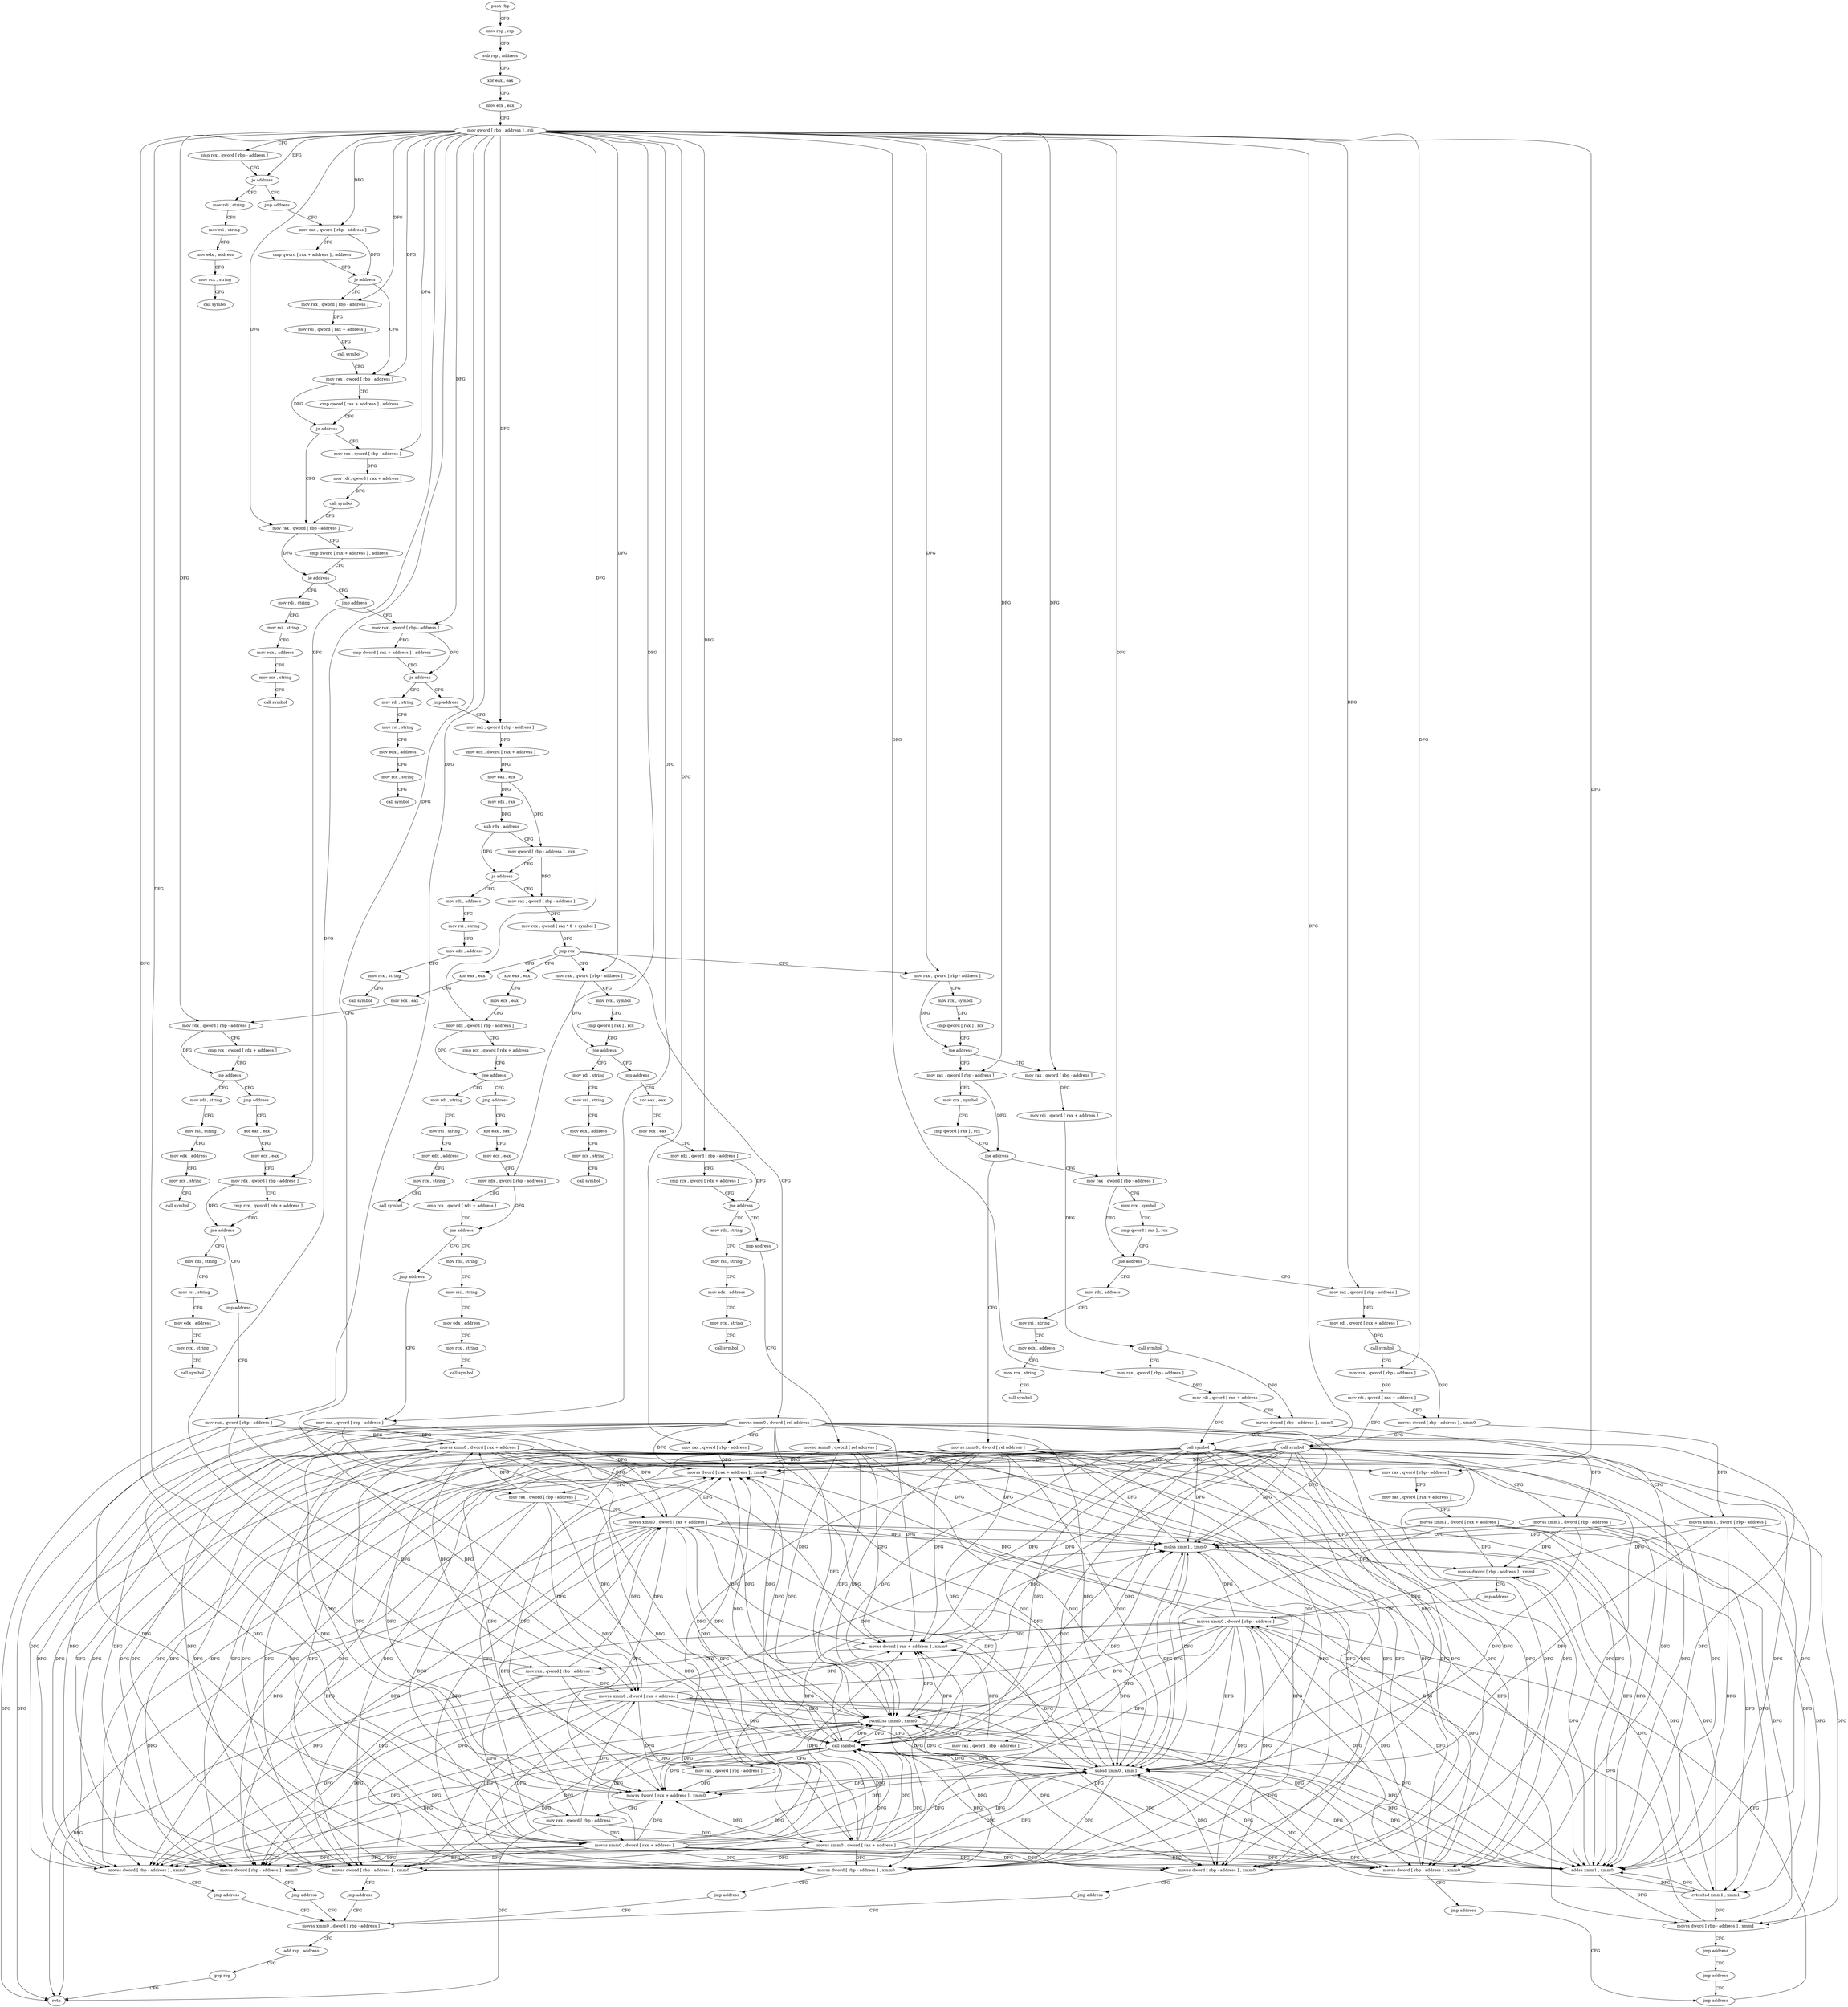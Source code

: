 digraph "func" {
"4228128" [label = "push rbp" ]
"4228129" [label = "mov rbp , rsp" ]
"4228132" [label = "sub rsp , address" ]
"4228136" [label = "xor eax , eax" ]
"4228138" [label = "mov ecx , eax" ]
"4228140" [label = "mov qword [ rbp - address ] , rdi" ]
"4228144" [label = "cmp rcx , qword [ rbp - address ]" ]
"4228148" [label = "je address" ]
"4228159" [label = "mov rdi , string" ]
"4228154" [label = "jmp address" ]
"4228169" [label = "mov rsi , string" ]
"4228179" [label = "mov edx , address" ]
"4228184" [label = "mov rcx , string" ]
"4228194" [label = "call symbol" ]
"4228199" [label = "mov rax , qword [ rbp - address ]" ]
"4228203" [label = "cmp qword [ rax + address ] , address" ]
"4228211" [label = "je address" ]
"4228233" [label = "mov rax , qword [ rbp - address ]" ]
"4228217" [label = "mov rax , qword [ rbp - address ]" ]
"4228237" [label = "cmp qword [ rax + address ] , address" ]
"4228245" [label = "je address" ]
"4228267" [label = "mov rax , qword [ rbp - address ]" ]
"4228251" [label = "mov rax , qword [ rbp - address ]" ]
"4228221" [label = "mov rdi , qword [ rax + address ]" ]
"4228228" [label = "call symbol" ]
"4228271" [label = "cmp dword [ rax + address ] , address" ]
"4228275" [label = "je address" ]
"4228286" [label = "mov rdi , string" ]
"4228281" [label = "jmp address" ]
"4228255" [label = "mov rdi , qword [ rax + address ]" ]
"4228262" [label = "call symbol" ]
"4228296" [label = "mov rsi , string" ]
"4228306" [label = "mov edx , address" ]
"4228311" [label = "mov rcx , string" ]
"4228321" [label = "call symbol" ]
"4228326" [label = "mov rax , qword [ rbp - address ]" ]
"4228330" [label = "cmp dword [ rax + address ] , address" ]
"4228334" [label = "je address" ]
"4228345" [label = "mov rdi , string" ]
"4228340" [label = "jmp address" ]
"4228355" [label = "mov rsi , string" ]
"4228365" [label = "mov edx , address" ]
"4228370" [label = "mov rcx , string" ]
"4228380" [label = "call symbol" ]
"4228385" [label = "mov rax , qword [ rbp - address ]" ]
"4228389" [label = "mov ecx , dword [ rax + address ]" ]
"4228392" [label = "mov eax , ecx" ]
"4228394" [label = "mov rdx , rax" ]
"4228397" [label = "sub rdx , address" ]
"4228401" [label = "mov qword [ rbp - address ] , rax" ]
"4228405" [label = "ja address" ]
"4229248" [label = "mov rdi , address" ]
"4228411" [label = "mov rax , qword [ rbp - address ]" ]
"4229258" [label = "mov rsi , string" ]
"4229268" [label = "mov edx , address" ]
"4229273" [label = "mov rcx , string" ]
"4229283" [label = "call symbol" ]
"4228415" [label = "mov rcx , qword [ rax * 8 + symbol ]" ]
"4228423" [label = "jmp rcx" ]
"4228425" [label = "xor eax , eax" ]
"4228576" [label = "xor eax , eax" ]
"4228727" [label = "mov rax , qword [ rbp - address ]" ]
"4228925" [label = "mov rax , qword [ rbp - address ]" ]
"4229212" [label = "movss xmm0 , dword [ rel address ]" ]
"4228427" [label = "mov ecx , eax" ]
"4228429" [label = "mov rdx , qword [ rbp - address ]" ]
"4228433" [label = "cmp rcx , qword [ rdx + address ]" ]
"4228440" [label = "jne address" ]
"4228451" [label = "mov rdi , string" ]
"4228446" [label = "jmp address" ]
"4228578" [label = "mov ecx , eax" ]
"4228580" [label = "mov rdx , qword [ rbp - address ]" ]
"4228584" [label = "cmp rcx , qword [ rdx + address ]" ]
"4228591" [label = "jne address" ]
"4228602" [label = "mov rdi , string" ]
"4228597" [label = "jmp address" ]
"4228731" [label = "mov rcx , symbol" ]
"4228741" [label = "cmp qword [ rax ] , rcx" ]
"4228744" [label = "jne address" ]
"4228755" [label = "mov rdi , string" ]
"4228750" [label = "jmp address" ]
"4228929" [label = "mov rcx , symbol" ]
"4228939" [label = "cmp qword [ rax ] , rcx" ]
"4228942" [label = "jne address" ]
"4229004" [label = "mov rax , qword [ rbp - address ]" ]
"4228948" [label = "mov rax , qword [ rbp - address ]" ]
"4229220" [label = "mov rax , qword [ rbp - address ]" ]
"4229224" [label = "movss dword [ rax + address ] , xmm0" ]
"4229229" [label = "mov rax , qword [ rbp - address ]" ]
"4229233" [label = "movss xmm0 , dword [ rax + address ]" ]
"4229238" [label = "movss dword [ rbp - address ] , xmm0" ]
"4229243" [label = "jmp address" ]
"4229288" [label = "movss xmm0 , dword [ rbp - address ]" ]
"4228461" [label = "mov rsi , string" ]
"4228471" [label = "mov edx , address" ]
"4228476" [label = "mov rcx , string" ]
"4228486" [label = "call symbol" ]
"4228491" [label = "xor eax , eax" ]
"4228612" [label = "mov rsi , string" ]
"4228622" [label = "mov edx , address" ]
"4228627" [label = "mov rcx , string" ]
"4228637" [label = "call symbol" ]
"4228642" [label = "xor eax , eax" ]
"4228765" [label = "mov rsi , string" ]
"4228775" [label = "mov edx , address" ]
"4228780" [label = "mov rcx , string" ]
"4228790" [label = "call symbol" ]
"4228795" [label = "xor eax , eax" ]
"4229008" [label = "mov rcx , symbol" ]
"4229018" [label = "cmp qword [ rax ] , rcx" ]
"4229021" [label = "jne address" ]
"4229045" [label = "mov rax , qword [ rbp - address ]" ]
"4229027" [label = "movss xmm0 , dword [ rel address ]" ]
"4228952" [label = "mov rdi , qword [ rax + address ]" ]
"4228959" [label = "call symbol" ]
"4228964" [label = "mov rax , qword [ rbp - address ]" ]
"4228968" [label = "mov rdi , qword [ rax + address ]" ]
"4228975" [label = "movss dword [ rbp - address ] , xmm0" ]
"4228980" [label = "call symbol" ]
"4228985" [label = "movss xmm1 , dword [ rbp - address ]" ]
"4228990" [label = "mulss xmm1 , xmm0" ]
"4228994" [label = "movss dword [ rbp - address ] , xmm1" ]
"4228999" [label = "jmp address" ]
"4229174" [label = "movss xmm0 , dword [ rbp - address ]" ]
"4229293" [label = "add rsp , address" ]
"4229297" [label = "pop rbp" ]
"4229298" [label = "retn" ]
"4228493" [label = "mov ecx , eax" ]
"4228495" [label = "mov rdx , qword [ rbp - address ]" ]
"4228499" [label = "cmp rcx , qword [ rdx + address ]" ]
"4228506" [label = "jne address" ]
"4228517" [label = "mov rdi , string" ]
"4228512" [label = "jmp address" ]
"4228644" [label = "mov ecx , eax" ]
"4228646" [label = "mov rdx , qword [ rbp - address ]" ]
"4228650" [label = "cmp rcx , qword [ rdx + address ]" ]
"4228657" [label = "jne address" ]
"4228668" [label = "mov rdi , string" ]
"4228663" [label = "jmp address" ]
"4228797" [label = "mov ecx , eax" ]
"4228799" [label = "mov rdx , qword [ rbp - address ]" ]
"4228803" [label = "cmp rcx , qword [ rdx + address ]" ]
"4228810" [label = "jne address" ]
"4228821" [label = "mov rdi , string" ]
"4228816" [label = "jmp address" ]
"4229049" [label = "mov rcx , symbol" ]
"4229059" [label = "cmp qword [ rax ] , rcx" ]
"4229062" [label = "jne address" ]
"4229124" [label = "mov rdi , address" ]
"4229068" [label = "mov rax , qword [ rbp - address ]" ]
"4229035" [label = "movss dword [ rbp - address ] , xmm0" ]
"4229040" [label = "jmp address" ]
"4229169" [label = "jmp address" ]
"4229179" [label = "call symbol" ]
"4229184" [label = "mov rax , qword [ rbp - address ]" ]
"4229188" [label = "movss dword [ rax + address ] , xmm0" ]
"4229193" [label = "mov rax , qword [ rbp - address ]" ]
"4229197" [label = "movss xmm0 , dword [ rax + address ]" ]
"4229202" [label = "movss dword [ rbp - address ] , xmm0" ]
"4229207" [label = "jmp address" ]
"4228527" [label = "mov rsi , string" ]
"4228537" [label = "mov edx , address" ]
"4228542" [label = "mov rcx , string" ]
"4228552" [label = "call symbol" ]
"4228557" [label = "mov rax , qword [ rbp - address ]" ]
"4228678" [label = "mov rsi , string" ]
"4228688" [label = "mov edx , address" ]
"4228693" [label = "mov rcx , string" ]
"4228703" [label = "call symbol" ]
"4228708" [label = "mov rax , qword [ rbp - address ]" ]
"4228831" [label = "mov rsi , string" ]
"4228841" [label = "mov edx , address" ]
"4228846" [label = "mov rcx , string" ]
"4228856" [label = "call symbol" ]
"4228861" [label = "movsd xmm0 , qword [ rel address ]" ]
"4229134" [label = "mov rsi , string" ]
"4229144" [label = "mov edx , address" ]
"4229149" [label = "mov rcx , string" ]
"4229159" [label = "call symbol" ]
"4229072" [label = "mov rdi , qword [ rax + address ]" ]
"4229079" [label = "call symbol" ]
"4229084" [label = "mov rax , qword [ rbp - address ]" ]
"4229088" [label = "mov rdi , qword [ rax + address ]" ]
"4229095" [label = "movss dword [ rbp - address ] , xmm0" ]
"4229100" [label = "call symbol" ]
"4229105" [label = "movss xmm1 , dword [ rbp - address ]" ]
"4229110" [label = "addss xmm1 , xmm0" ]
"4229114" [label = "movss dword [ rbp - address ] , xmm1" ]
"4229119" [label = "jmp address" ]
"4229164" [label = "jmp address" ]
"4228561" [label = "movss xmm0 , dword [ rax + address ]" ]
"4228566" [label = "movss dword [ rbp - address ] , xmm0" ]
"4228571" [label = "jmp address" ]
"4228712" [label = "movss xmm0 , dword [ rax + address ]" ]
"4228717" [label = "movss dword [ rbp - address ] , xmm0" ]
"4228722" [label = "jmp address" ]
"4228869" [label = "mov rax , qword [ rbp - address ]" ]
"4228873" [label = "mov rax , qword [ rax + address ]" ]
"4228880" [label = "movss xmm1 , dword [ rax + address ]" ]
"4228885" [label = "cvtss2sd xmm1 , xmm1" ]
"4228889" [label = "subsd xmm0 , xmm1" ]
"4228893" [label = "cvtsd2ss xmm0 , xmm0" ]
"4228897" [label = "mov rax , qword [ rbp - address ]" ]
"4228901" [label = "movss dword [ rax + address ] , xmm0" ]
"4228906" [label = "mov rax , qword [ rbp - address ]" ]
"4228910" [label = "movss xmm0 , dword [ rax + address ]" ]
"4228915" [label = "movss dword [ rbp - address ] , xmm0" ]
"4228920" [label = "jmp address" ]
"4228128" -> "4228129" [ label = "CFG" ]
"4228129" -> "4228132" [ label = "CFG" ]
"4228132" -> "4228136" [ label = "CFG" ]
"4228136" -> "4228138" [ label = "CFG" ]
"4228138" -> "4228140" [ label = "CFG" ]
"4228140" -> "4228144" [ label = "CFG" ]
"4228140" -> "4228148" [ label = "DFG" ]
"4228140" -> "4228199" [ label = "DFG" ]
"4228140" -> "4228233" [ label = "DFG" ]
"4228140" -> "4228217" [ label = "DFG" ]
"4228140" -> "4228267" [ label = "DFG" ]
"4228140" -> "4228251" [ label = "DFG" ]
"4228140" -> "4228326" [ label = "DFG" ]
"4228140" -> "4228385" [ label = "DFG" ]
"4228140" -> "4228429" [ label = "DFG" ]
"4228140" -> "4228580" [ label = "DFG" ]
"4228140" -> "4228727" [ label = "DFG" ]
"4228140" -> "4228925" [ label = "DFG" ]
"4228140" -> "4229220" [ label = "DFG" ]
"4228140" -> "4229229" [ label = "DFG" ]
"4228140" -> "4229004" [ label = "DFG" ]
"4228140" -> "4228948" [ label = "DFG" ]
"4228140" -> "4228964" [ label = "DFG" ]
"4228140" -> "4228495" [ label = "DFG" ]
"4228140" -> "4228646" [ label = "DFG" ]
"4228140" -> "4228799" [ label = "DFG" ]
"4228140" -> "4229045" [ label = "DFG" ]
"4228140" -> "4229184" [ label = "DFG" ]
"4228140" -> "4229193" [ label = "DFG" ]
"4228140" -> "4229068" [ label = "DFG" ]
"4228140" -> "4229084" [ label = "DFG" ]
"4228140" -> "4228557" [ label = "DFG" ]
"4228140" -> "4228708" [ label = "DFG" ]
"4228140" -> "4228869" [ label = "DFG" ]
"4228140" -> "4228897" [ label = "DFG" ]
"4228140" -> "4228906" [ label = "DFG" ]
"4228144" -> "4228148" [ label = "CFG" ]
"4228148" -> "4228159" [ label = "CFG" ]
"4228148" -> "4228154" [ label = "CFG" ]
"4228159" -> "4228169" [ label = "CFG" ]
"4228154" -> "4228199" [ label = "CFG" ]
"4228169" -> "4228179" [ label = "CFG" ]
"4228179" -> "4228184" [ label = "CFG" ]
"4228184" -> "4228194" [ label = "CFG" ]
"4228199" -> "4228203" [ label = "CFG" ]
"4228199" -> "4228211" [ label = "DFG" ]
"4228203" -> "4228211" [ label = "CFG" ]
"4228211" -> "4228233" [ label = "CFG" ]
"4228211" -> "4228217" [ label = "CFG" ]
"4228233" -> "4228237" [ label = "CFG" ]
"4228233" -> "4228245" [ label = "DFG" ]
"4228217" -> "4228221" [ label = "DFG" ]
"4228237" -> "4228245" [ label = "CFG" ]
"4228245" -> "4228267" [ label = "CFG" ]
"4228245" -> "4228251" [ label = "CFG" ]
"4228267" -> "4228271" [ label = "CFG" ]
"4228267" -> "4228275" [ label = "DFG" ]
"4228251" -> "4228255" [ label = "DFG" ]
"4228221" -> "4228228" [ label = "DFG" ]
"4228228" -> "4228233" [ label = "CFG" ]
"4228271" -> "4228275" [ label = "CFG" ]
"4228275" -> "4228286" [ label = "CFG" ]
"4228275" -> "4228281" [ label = "CFG" ]
"4228286" -> "4228296" [ label = "CFG" ]
"4228281" -> "4228326" [ label = "CFG" ]
"4228255" -> "4228262" [ label = "DFG" ]
"4228262" -> "4228267" [ label = "CFG" ]
"4228296" -> "4228306" [ label = "CFG" ]
"4228306" -> "4228311" [ label = "CFG" ]
"4228311" -> "4228321" [ label = "CFG" ]
"4228326" -> "4228330" [ label = "CFG" ]
"4228326" -> "4228334" [ label = "DFG" ]
"4228330" -> "4228334" [ label = "CFG" ]
"4228334" -> "4228345" [ label = "CFG" ]
"4228334" -> "4228340" [ label = "CFG" ]
"4228345" -> "4228355" [ label = "CFG" ]
"4228340" -> "4228385" [ label = "CFG" ]
"4228355" -> "4228365" [ label = "CFG" ]
"4228365" -> "4228370" [ label = "CFG" ]
"4228370" -> "4228380" [ label = "CFG" ]
"4228385" -> "4228389" [ label = "DFG" ]
"4228389" -> "4228392" [ label = "DFG" ]
"4228392" -> "4228394" [ label = "DFG" ]
"4228392" -> "4228401" [ label = "DFG" ]
"4228394" -> "4228397" [ label = "DFG" ]
"4228397" -> "4228401" [ label = "CFG" ]
"4228397" -> "4228405" [ label = "DFG" ]
"4228401" -> "4228405" [ label = "CFG" ]
"4228401" -> "4228411" [ label = "DFG" ]
"4228405" -> "4229248" [ label = "CFG" ]
"4228405" -> "4228411" [ label = "CFG" ]
"4229248" -> "4229258" [ label = "CFG" ]
"4228411" -> "4228415" [ label = "DFG" ]
"4229258" -> "4229268" [ label = "CFG" ]
"4229268" -> "4229273" [ label = "CFG" ]
"4229273" -> "4229283" [ label = "CFG" ]
"4228415" -> "4228423" [ label = "DFG" ]
"4228423" -> "4228425" [ label = "CFG" ]
"4228423" -> "4228576" [ label = "CFG" ]
"4228423" -> "4228727" [ label = "CFG" ]
"4228423" -> "4228925" [ label = "CFG" ]
"4228423" -> "4229212" [ label = "CFG" ]
"4228425" -> "4228427" [ label = "CFG" ]
"4228576" -> "4228578" [ label = "CFG" ]
"4228727" -> "4228731" [ label = "CFG" ]
"4228727" -> "4228744" [ label = "DFG" ]
"4228925" -> "4228929" [ label = "CFG" ]
"4228925" -> "4228942" [ label = "DFG" ]
"4229212" -> "4229220" [ label = "CFG" ]
"4229212" -> "4229224" [ label = "DFG" ]
"4229212" -> "4229238" [ label = "DFG" ]
"4229212" -> "4228990" [ label = "DFG" ]
"4229212" -> "4229035" [ label = "DFG" ]
"4229212" -> "4229179" [ label = "DFG" ]
"4229212" -> "4229188" [ label = "DFG" ]
"4229212" -> "4229202" [ label = "DFG" ]
"4229212" -> "4229110" [ label = "DFG" ]
"4229212" -> "4228566" [ label = "DFG" ]
"4229212" -> "4228717" [ label = "DFG" ]
"4229212" -> "4228889" [ label = "DFG" ]
"4229212" -> "4228893" [ label = "DFG" ]
"4229212" -> "4228901" [ label = "DFG" ]
"4229212" -> "4228915" [ label = "DFG" ]
"4228427" -> "4228429" [ label = "CFG" ]
"4228429" -> "4228433" [ label = "CFG" ]
"4228429" -> "4228440" [ label = "DFG" ]
"4228433" -> "4228440" [ label = "CFG" ]
"4228440" -> "4228451" [ label = "CFG" ]
"4228440" -> "4228446" [ label = "CFG" ]
"4228451" -> "4228461" [ label = "CFG" ]
"4228446" -> "4228491" [ label = "CFG" ]
"4228578" -> "4228580" [ label = "CFG" ]
"4228580" -> "4228584" [ label = "CFG" ]
"4228580" -> "4228591" [ label = "DFG" ]
"4228584" -> "4228591" [ label = "CFG" ]
"4228591" -> "4228602" [ label = "CFG" ]
"4228591" -> "4228597" [ label = "CFG" ]
"4228602" -> "4228612" [ label = "CFG" ]
"4228597" -> "4228642" [ label = "CFG" ]
"4228731" -> "4228741" [ label = "CFG" ]
"4228741" -> "4228744" [ label = "CFG" ]
"4228744" -> "4228755" [ label = "CFG" ]
"4228744" -> "4228750" [ label = "CFG" ]
"4228755" -> "4228765" [ label = "CFG" ]
"4228750" -> "4228795" [ label = "CFG" ]
"4228929" -> "4228939" [ label = "CFG" ]
"4228939" -> "4228942" [ label = "CFG" ]
"4228942" -> "4229004" [ label = "CFG" ]
"4228942" -> "4228948" [ label = "CFG" ]
"4229004" -> "4229008" [ label = "CFG" ]
"4229004" -> "4229021" [ label = "DFG" ]
"4228948" -> "4228952" [ label = "DFG" ]
"4229220" -> "4229224" [ label = "DFG" ]
"4229224" -> "4229229" [ label = "CFG" ]
"4229229" -> "4229233" [ label = "DFG" ]
"4229229" -> "4229298" [ label = "DFG" ]
"4229229" -> "4229197" [ label = "DFG" ]
"4229229" -> "4228561" [ label = "DFG" ]
"4229229" -> "4228712" [ label = "DFG" ]
"4229229" -> "4228910" [ label = "DFG" ]
"4229233" -> "4229238" [ label = "DFG" ]
"4229233" -> "4229224" [ label = "DFG" ]
"4229233" -> "4228990" [ label = "DFG" ]
"4229233" -> "4229035" [ label = "DFG" ]
"4229233" -> "4229179" [ label = "DFG" ]
"4229233" -> "4229188" [ label = "DFG" ]
"4229233" -> "4229202" [ label = "DFG" ]
"4229233" -> "4229110" [ label = "DFG" ]
"4229233" -> "4228566" [ label = "DFG" ]
"4229233" -> "4228717" [ label = "DFG" ]
"4229233" -> "4228889" [ label = "DFG" ]
"4229233" -> "4228893" [ label = "DFG" ]
"4229233" -> "4228901" [ label = "DFG" ]
"4229233" -> "4228915" [ label = "DFG" ]
"4229238" -> "4229243" [ label = "CFG" ]
"4229243" -> "4229288" [ label = "CFG" ]
"4229288" -> "4229293" [ label = "CFG" ]
"4228461" -> "4228471" [ label = "CFG" ]
"4228471" -> "4228476" [ label = "CFG" ]
"4228476" -> "4228486" [ label = "CFG" ]
"4228491" -> "4228493" [ label = "CFG" ]
"4228612" -> "4228622" [ label = "CFG" ]
"4228622" -> "4228627" [ label = "CFG" ]
"4228627" -> "4228637" [ label = "CFG" ]
"4228642" -> "4228644" [ label = "CFG" ]
"4228765" -> "4228775" [ label = "CFG" ]
"4228775" -> "4228780" [ label = "CFG" ]
"4228780" -> "4228790" [ label = "CFG" ]
"4228795" -> "4228797" [ label = "CFG" ]
"4229008" -> "4229018" [ label = "CFG" ]
"4229018" -> "4229021" [ label = "CFG" ]
"4229021" -> "4229045" [ label = "CFG" ]
"4229021" -> "4229027" [ label = "CFG" ]
"4229045" -> "4229049" [ label = "CFG" ]
"4229045" -> "4229062" [ label = "DFG" ]
"4229027" -> "4229035" [ label = "DFG" ]
"4229027" -> "4229224" [ label = "DFG" ]
"4229027" -> "4229238" [ label = "DFG" ]
"4229027" -> "4228990" [ label = "DFG" ]
"4229027" -> "4229179" [ label = "DFG" ]
"4229027" -> "4229188" [ label = "DFG" ]
"4229027" -> "4229202" [ label = "DFG" ]
"4229027" -> "4229110" [ label = "DFG" ]
"4229027" -> "4228566" [ label = "DFG" ]
"4229027" -> "4228717" [ label = "DFG" ]
"4229027" -> "4228889" [ label = "DFG" ]
"4229027" -> "4228893" [ label = "DFG" ]
"4229027" -> "4228901" [ label = "DFG" ]
"4229027" -> "4228915" [ label = "DFG" ]
"4228952" -> "4228959" [ label = "DFG" ]
"4228959" -> "4228964" [ label = "CFG" ]
"4228959" -> "4228975" [ label = "DFG" ]
"4228964" -> "4228968" [ label = "DFG" ]
"4228968" -> "4228975" [ label = "CFG" ]
"4228968" -> "4228980" [ label = "DFG" ]
"4228975" -> "4228980" [ label = "CFG" ]
"4228975" -> "4228985" [ label = "DFG" ]
"4228980" -> "4228985" [ label = "CFG" ]
"4228980" -> "4229224" [ label = "DFG" ]
"4228980" -> "4229238" [ label = "DFG" ]
"4228980" -> "4228990" [ label = "DFG" ]
"4228980" -> "4229035" [ label = "DFG" ]
"4228980" -> "4229179" [ label = "DFG" ]
"4228980" -> "4229188" [ label = "DFG" ]
"4228980" -> "4229202" [ label = "DFG" ]
"4228980" -> "4229110" [ label = "DFG" ]
"4228980" -> "4228566" [ label = "DFG" ]
"4228980" -> "4228717" [ label = "DFG" ]
"4228980" -> "4228889" [ label = "DFG" ]
"4228980" -> "4228893" [ label = "DFG" ]
"4228980" -> "4228901" [ label = "DFG" ]
"4228980" -> "4228915" [ label = "DFG" ]
"4228985" -> "4228990" [ label = "DFG" ]
"4228985" -> "4228994" [ label = "DFG" ]
"4228985" -> "4229110" [ label = "DFG" ]
"4228985" -> "4229114" [ label = "DFG" ]
"4228985" -> "4228885" [ label = "DFG" ]
"4228985" -> "4228889" [ label = "DFG" ]
"4228990" -> "4228994" [ label = "DFG" ]
"4228990" -> "4229114" [ label = "DFG" ]
"4228990" -> "4228885" [ label = "DFG" ]
"4228990" -> "4228889" [ label = "DFG" ]
"4228994" -> "4228999" [ label = "CFG" ]
"4228994" -> "4229174" [ label = "DFG" ]
"4228999" -> "4229174" [ label = "CFG" ]
"4229174" -> "4229179" [ label = "DFG" ]
"4229174" -> "4229224" [ label = "DFG" ]
"4229174" -> "4229238" [ label = "DFG" ]
"4229174" -> "4228990" [ label = "DFG" ]
"4229174" -> "4229035" [ label = "DFG" ]
"4229174" -> "4229188" [ label = "DFG" ]
"4229174" -> "4229202" [ label = "DFG" ]
"4229174" -> "4229110" [ label = "DFG" ]
"4229174" -> "4228566" [ label = "DFG" ]
"4229174" -> "4228717" [ label = "DFG" ]
"4229174" -> "4228889" [ label = "DFG" ]
"4229174" -> "4228893" [ label = "DFG" ]
"4229174" -> "4228901" [ label = "DFG" ]
"4229174" -> "4228915" [ label = "DFG" ]
"4229293" -> "4229297" [ label = "CFG" ]
"4229297" -> "4229298" [ label = "CFG" ]
"4228493" -> "4228495" [ label = "CFG" ]
"4228495" -> "4228499" [ label = "CFG" ]
"4228495" -> "4228506" [ label = "DFG" ]
"4228499" -> "4228506" [ label = "CFG" ]
"4228506" -> "4228517" [ label = "CFG" ]
"4228506" -> "4228512" [ label = "CFG" ]
"4228517" -> "4228527" [ label = "CFG" ]
"4228512" -> "4228557" [ label = "CFG" ]
"4228644" -> "4228646" [ label = "CFG" ]
"4228646" -> "4228650" [ label = "CFG" ]
"4228646" -> "4228657" [ label = "DFG" ]
"4228650" -> "4228657" [ label = "CFG" ]
"4228657" -> "4228668" [ label = "CFG" ]
"4228657" -> "4228663" [ label = "CFG" ]
"4228668" -> "4228678" [ label = "CFG" ]
"4228663" -> "4228708" [ label = "CFG" ]
"4228797" -> "4228799" [ label = "CFG" ]
"4228799" -> "4228803" [ label = "CFG" ]
"4228799" -> "4228810" [ label = "DFG" ]
"4228803" -> "4228810" [ label = "CFG" ]
"4228810" -> "4228821" [ label = "CFG" ]
"4228810" -> "4228816" [ label = "CFG" ]
"4228821" -> "4228831" [ label = "CFG" ]
"4228816" -> "4228861" [ label = "CFG" ]
"4229049" -> "4229059" [ label = "CFG" ]
"4229059" -> "4229062" [ label = "CFG" ]
"4229062" -> "4229124" [ label = "CFG" ]
"4229062" -> "4229068" [ label = "CFG" ]
"4229124" -> "4229134" [ label = "CFG" ]
"4229068" -> "4229072" [ label = "DFG" ]
"4229035" -> "4229040" [ label = "CFG" ]
"4229035" -> "4229174" [ label = "DFG" ]
"4229040" -> "4229169" [ label = "CFG" ]
"4229169" -> "4229174" [ label = "CFG" ]
"4229179" -> "4229184" [ label = "CFG" ]
"4229179" -> "4229224" [ label = "DFG" ]
"4229179" -> "4229238" [ label = "DFG" ]
"4229179" -> "4228990" [ label = "DFG" ]
"4229179" -> "4229035" [ label = "DFG" ]
"4229179" -> "4229188" [ label = "DFG" ]
"4229179" -> "4229202" [ label = "DFG" ]
"4229179" -> "4229110" [ label = "DFG" ]
"4229179" -> "4228566" [ label = "DFG" ]
"4229179" -> "4228717" [ label = "DFG" ]
"4229179" -> "4228889" [ label = "DFG" ]
"4229179" -> "4228893" [ label = "DFG" ]
"4229179" -> "4228901" [ label = "DFG" ]
"4229179" -> "4228915" [ label = "DFG" ]
"4229184" -> "4229188" [ label = "DFG" ]
"4229188" -> "4229193" [ label = "CFG" ]
"4229193" -> "4229197" [ label = "DFG" ]
"4229193" -> "4229233" [ label = "DFG" ]
"4229193" -> "4229298" [ label = "DFG" ]
"4229193" -> "4228561" [ label = "DFG" ]
"4229193" -> "4228712" [ label = "DFG" ]
"4229193" -> "4228910" [ label = "DFG" ]
"4229197" -> "4229202" [ label = "DFG" ]
"4229197" -> "4229224" [ label = "DFG" ]
"4229197" -> "4229238" [ label = "DFG" ]
"4229197" -> "4228990" [ label = "DFG" ]
"4229197" -> "4229035" [ label = "DFG" ]
"4229197" -> "4229179" [ label = "DFG" ]
"4229197" -> "4229188" [ label = "DFG" ]
"4229197" -> "4229110" [ label = "DFG" ]
"4229197" -> "4228566" [ label = "DFG" ]
"4229197" -> "4228717" [ label = "DFG" ]
"4229197" -> "4228889" [ label = "DFG" ]
"4229197" -> "4228893" [ label = "DFG" ]
"4229197" -> "4228901" [ label = "DFG" ]
"4229197" -> "4228915" [ label = "DFG" ]
"4229202" -> "4229207" [ label = "CFG" ]
"4229207" -> "4229288" [ label = "CFG" ]
"4228527" -> "4228537" [ label = "CFG" ]
"4228537" -> "4228542" [ label = "CFG" ]
"4228542" -> "4228552" [ label = "CFG" ]
"4228557" -> "4228561" [ label = "DFG" ]
"4228557" -> "4229233" [ label = "DFG" ]
"4228557" -> "4229197" [ label = "DFG" ]
"4228557" -> "4229298" [ label = "DFG" ]
"4228557" -> "4228712" [ label = "DFG" ]
"4228557" -> "4228910" [ label = "DFG" ]
"4228678" -> "4228688" [ label = "CFG" ]
"4228688" -> "4228693" [ label = "CFG" ]
"4228693" -> "4228703" [ label = "CFG" ]
"4228708" -> "4228712" [ label = "DFG" ]
"4228708" -> "4229233" [ label = "DFG" ]
"4228708" -> "4229197" [ label = "DFG" ]
"4228708" -> "4228561" [ label = "DFG" ]
"4228708" -> "4229298" [ label = "DFG" ]
"4228708" -> "4228910" [ label = "DFG" ]
"4228831" -> "4228841" [ label = "CFG" ]
"4228841" -> "4228846" [ label = "CFG" ]
"4228846" -> "4228856" [ label = "CFG" ]
"4228861" -> "4228869" [ label = "CFG" ]
"4228861" -> "4229224" [ label = "DFG" ]
"4228861" -> "4229238" [ label = "DFG" ]
"4228861" -> "4228990" [ label = "DFG" ]
"4228861" -> "4229035" [ label = "DFG" ]
"4228861" -> "4229179" [ label = "DFG" ]
"4228861" -> "4229188" [ label = "DFG" ]
"4228861" -> "4229202" [ label = "DFG" ]
"4228861" -> "4229110" [ label = "DFG" ]
"4228861" -> "4228566" [ label = "DFG" ]
"4228861" -> "4228717" [ label = "DFG" ]
"4228861" -> "4228889" [ label = "DFG" ]
"4228861" -> "4228893" [ label = "DFG" ]
"4228861" -> "4228901" [ label = "DFG" ]
"4228861" -> "4228915" [ label = "DFG" ]
"4229134" -> "4229144" [ label = "CFG" ]
"4229144" -> "4229149" [ label = "CFG" ]
"4229149" -> "4229159" [ label = "CFG" ]
"4229072" -> "4229079" [ label = "DFG" ]
"4229079" -> "4229084" [ label = "CFG" ]
"4229079" -> "4229095" [ label = "DFG" ]
"4229084" -> "4229088" [ label = "DFG" ]
"4229088" -> "4229095" [ label = "CFG" ]
"4229088" -> "4229100" [ label = "DFG" ]
"4229095" -> "4229100" [ label = "CFG" ]
"4229095" -> "4229105" [ label = "DFG" ]
"4229100" -> "4229105" [ label = "CFG" ]
"4229100" -> "4229224" [ label = "DFG" ]
"4229100" -> "4229238" [ label = "DFG" ]
"4229100" -> "4228990" [ label = "DFG" ]
"4229100" -> "4229035" [ label = "DFG" ]
"4229100" -> "4229179" [ label = "DFG" ]
"4229100" -> "4229188" [ label = "DFG" ]
"4229100" -> "4229202" [ label = "DFG" ]
"4229100" -> "4229110" [ label = "DFG" ]
"4229100" -> "4228566" [ label = "DFG" ]
"4229100" -> "4228717" [ label = "DFG" ]
"4229100" -> "4228889" [ label = "DFG" ]
"4229100" -> "4228893" [ label = "DFG" ]
"4229100" -> "4228901" [ label = "DFG" ]
"4229100" -> "4228915" [ label = "DFG" ]
"4229105" -> "4229110" [ label = "DFG" ]
"4229105" -> "4228994" [ label = "DFG" ]
"4229105" -> "4228990" [ label = "DFG" ]
"4229105" -> "4229114" [ label = "DFG" ]
"4229105" -> "4228885" [ label = "DFG" ]
"4229105" -> "4228889" [ label = "DFG" ]
"4229110" -> "4229114" [ label = "DFG" ]
"4229110" -> "4228994" [ label = "DFG" ]
"4229110" -> "4228885" [ label = "DFG" ]
"4229110" -> "4228889" [ label = "DFG" ]
"4229114" -> "4229119" [ label = "CFG" ]
"4229114" -> "4229174" [ label = "DFG" ]
"4229119" -> "4229164" [ label = "CFG" ]
"4229164" -> "4229169" [ label = "CFG" ]
"4228561" -> "4228566" [ label = "DFG" ]
"4228561" -> "4229224" [ label = "DFG" ]
"4228561" -> "4229238" [ label = "DFG" ]
"4228561" -> "4228990" [ label = "DFG" ]
"4228561" -> "4229035" [ label = "DFG" ]
"4228561" -> "4229179" [ label = "DFG" ]
"4228561" -> "4229188" [ label = "DFG" ]
"4228561" -> "4229202" [ label = "DFG" ]
"4228561" -> "4229110" [ label = "DFG" ]
"4228561" -> "4228717" [ label = "DFG" ]
"4228561" -> "4228889" [ label = "DFG" ]
"4228561" -> "4228893" [ label = "DFG" ]
"4228561" -> "4228901" [ label = "DFG" ]
"4228561" -> "4228915" [ label = "DFG" ]
"4228566" -> "4228571" [ label = "CFG" ]
"4228571" -> "4229288" [ label = "CFG" ]
"4228712" -> "4228717" [ label = "DFG" ]
"4228712" -> "4229224" [ label = "DFG" ]
"4228712" -> "4229238" [ label = "DFG" ]
"4228712" -> "4228990" [ label = "DFG" ]
"4228712" -> "4229035" [ label = "DFG" ]
"4228712" -> "4229179" [ label = "DFG" ]
"4228712" -> "4229188" [ label = "DFG" ]
"4228712" -> "4229202" [ label = "DFG" ]
"4228712" -> "4229110" [ label = "DFG" ]
"4228712" -> "4228566" [ label = "DFG" ]
"4228712" -> "4228889" [ label = "DFG" ]
"4228712" -> "4228893" [ label = "DFG" ]
"4228712" -> "4228901" [ label = "DFG" ]
"4228712" -> "4228915" [ label = "DFG" ]
"4228717" -> "4228722" [ label = "CFG" ]
"4228722" -> "4229288" [ label = "CFG" ]
"4228869" -> "4228873" [ label = "DFG" ]
"4228873" -> "4228880" [ label = "DFG" ]
"4228880" -> "4228885" [ label = "DFG" ]
"4228880" -> "4228994" [ label = "DFG" ]
"4228880" -> "4229114" [ label = "DFG" ]
"4228880" -> "4228990" [ label = "DFG" ]
"4228880" -> "4229110" [ label = "DFG" ]
"4228880" -> "4228889" [ label = "DFG" ]
"4228885" -> "4228889" [ label = "DFG" ]
"4228885" -> "4228994" [ label = "DFG" ]
"4228885" -> "4229114" [ label = "DFG" ]
"4228885" -> "4228990" [ label = "DFG" ]
"4228885" -> "4229110" [ label = "DFG" ]
"4228889" -> "4228893" [ label = "DFG" ]
"4228889" -> "4229224" [ label = "DFG" ]
"4228889" -> "4229238" [ label = "DFG" ]
"4228889" -> "4228990" [ label = "DFG" ]
"4228889" -> "4229035" [ label = "DFG" ]
"4228889" -> "4229179" [ label = "DFG" ]
"4228889" -> "4229188" [ label = "DFG" ]
"4228889" -> "4229202" [ label = "DFG" ]
"4228889" -> "4229110" [ label = "DFG" ]
"4228889" -> "4228566" [ label = "DFG" ]
"4228889" -> "4228717" [ label = "DFG" ]
"4228889" -> "4228901" [ label = "DFG" ]
"4228889" -> "4228915" [ label = "DFG" ]
"4228893" -> "4228897" [ label = "CFG" ]
"4228893" -> "4229224" [ label = "DFG" ]
"4228893" -> "4229238" [ label = "DFG" ]
"4228893" -> "4228990" [ label = "DFG" ]
"4228893" -> "4229035" [ label = "DFG" ]
"4228893" -> "4229179" [ label = "DFG" ]
"4228893" -> "4229188" [ label = "DFG" ]
"4228893" -> "4229202" [ label = "DFG" ]
"4228893" -> "4229110" [ label = "DFG" ]
"4228893" -> "4228566" [ label = "DFG" ]
"4228893" -> "4228717" [ label = "DFG" ]
"4228893" -> "4228901" [ label = "DFG" ]
"4228893" -> "4228915" [ label = "DFG" ]
"4228897" -> "4228901" [ label = "DFG" ]
"4228901" -> "4228906" [ label = "CFG" ]
"4228906" -> "4228910" [ label = "DFG" ]
"4228906" -> "4229233" [ label = "DFG" ]
"4228906" -> "4229197" [ label = "DFG" ]
"4228906" -> "4228561" [ label = "DFG" ]
"4228906" -> "4228712" [ label = "DFG" ]
"4228906" -> "4229298" [ label = "DFG" ]
"4228910" -> "4228915" [ label = "DFG" ]
"4228910" -> "4229224" [ label = "DFG" ]
"4228910" -> "4229238" [ label = "DFG" ]
"4228910" -> "4228990" [ label = "DFG" ]
"4228910" -> "4229035" [ label = "DFG" ]
"4228910" -> "4229179" [ label = "DFG" ]
"4228910" -> "4229188" [ label = "DFG" ]
"4228910" -> "4229202" [ label = "DFG" ]
"4228910" -> "4229110" [ label = "DFG" ]
"4228910" -> "4228566" [ label = "DFG" ]
"4228910" -> "4228717" [ label = "DFG" ]
"4228910" -> "4228893" [ label = "DFG" ]
"4228910" -> "4228901" [ label = "DFG" ]
"4228910" -> "4228889" [ label = "DFG" ]
"4228915" -> "4228920" [ label = "CFG" ]
"4228920" -> "4229288" [ label = "CFG" ]
}
